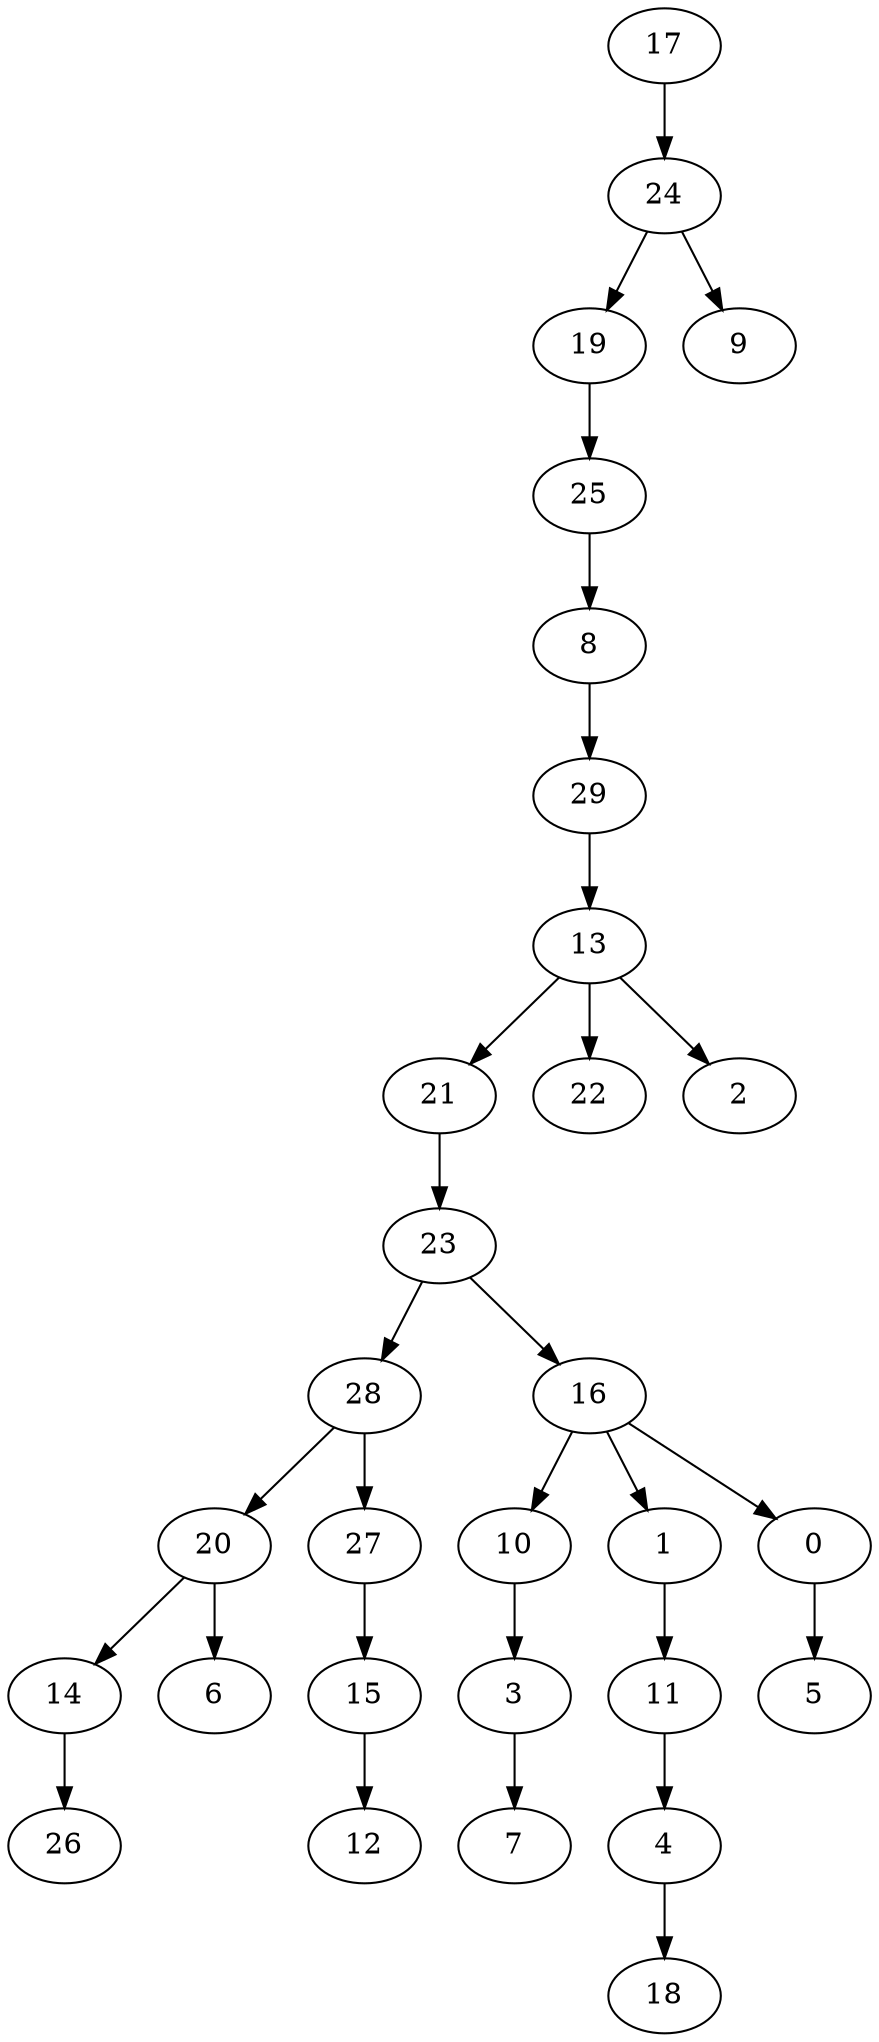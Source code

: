 digraph {
	17 [label=17]
	24 [label=24]
	19 [label=19]
	25 [label=25]
	8 [label=8]
	29 [label=29]
	13 [label=13]
	21 [label=21]
	23 [label=23]
	28 [label=28]
	20 [label=20]
	14 [label=14]
	26 [label=26]
	6 [label=6]
	27 [label=27]
	15 [label=15]
	12 [label=12]
	16 [label=16]
	10 [label=10]
	3 [label=3]
	7 [label=7]
	1 [label=1]
	11 [label=11]
	4 [label=4]
	18 [label=18]
	0 [label=0]
	5 [label=5]
	22 [label=22]
	2 [label=2]
	9 [label=9]
	17 -> 24
	24 -> 19
	19 -> 25
	25 -> 8
	8 -> 29
	29 -> 13
	13 -> 21
	21 -> 23
	23 -> 28
	28 -> 20
	20 -> 14
	14 -> 26
	20 -> 6
	28 -> 27
	27 -> 15
	15 -> 12
	23 -> 16
	16 -> 10
	10 -> 3
	3 -> 7
	16 -> 1
	1 -> 11
	11 -> 4
	4 -> 18
	16 -> 0
	0 -> 5
	13 -> 22
	13 -> 2
	24 -> 9
}